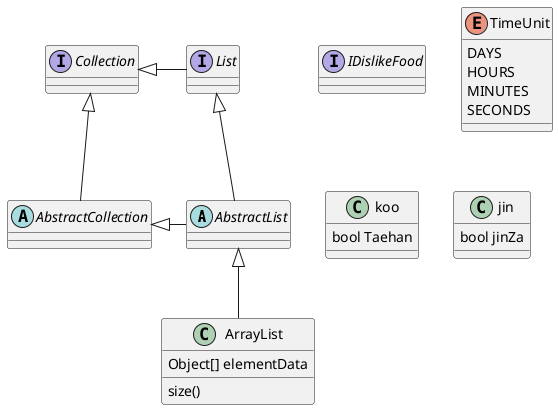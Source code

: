 @startuml
'https://plantuml.com/class-diagram

abstract class AbstractList
abstract AbstractCollection
interface List
interface Collection

List <|-- AbstractList
Collection <|-- AbstractCollection

Collection <|- List
AbstractCollection <|- AbstractList
AbstractList <|-- ArrayList

interface IDislikeFood {}

class ArrayList {
Object[] elementData
size()
}

enum TimeUnit {
DAYS
HOURS
MINUTES
SECONDS
}

class koo {
bool Taehan
}

class jin {
bool jinZa
}

@enduml